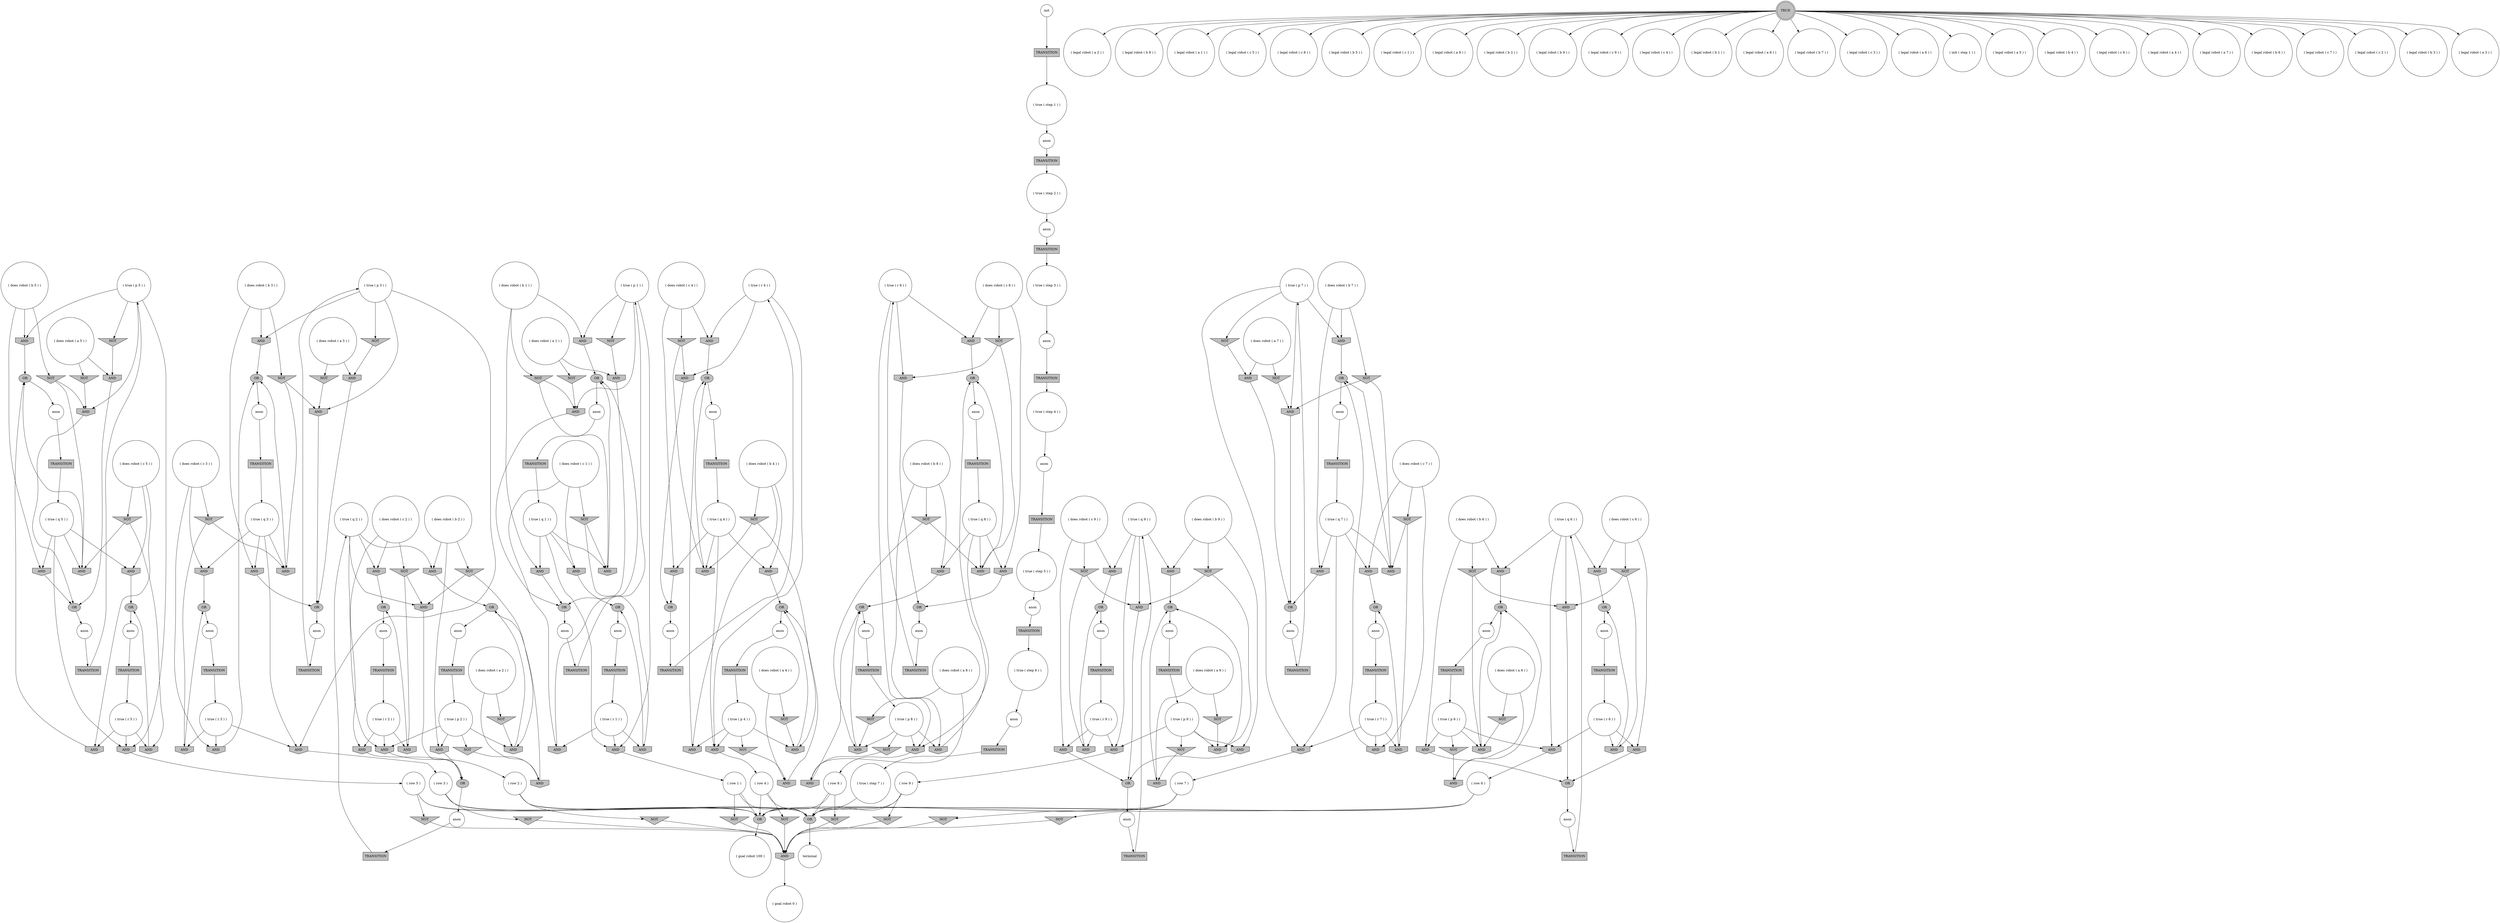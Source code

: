 digraph propNet
{
	"@24f87069"[shape=circle, style= filled, fillcolor=white, label="( row 6 )"]; "@24f87069"->"@7848d29a"; "@24f87069"->"@3a654e77"; "@24f87069"->"@5e2e0b63"; 
	"@752122d7"[shape=circle, style= filled, fillcolor=white, label="( true ( q 9 ) )"]; "@752122d7"->"@6b839a22"; "@752122d7"->"@77b752cf"; "@752122d7"->"@7b6ae0b2"; "@752122d7"->"@4098dfd3"; 
	"@3c0a9c27"[shape=invtriangle, style= filled, fillcolor=grey, label="NOT"]; "@3c0a9c27"->"@5c91e33c"; 
	"@6264ed21"[shape=invhouse, style= filled, fillcolor=grey, label="AND"]; "@6264ed21"->"@454767b9"; 
	"@74faba27"[shape=invtriangle, style= filled, fillcolor=grey, label="NOT"]; "@74faba27"->"@27dee71a"; 
	"@518168b2"[shape=circle, style= filled, fillcolor=white, label="anon"]; "@518168b2"->"@634bd4eb"; 
	"@397b7f4c"[shape=ellipse, style= filled, fillcolor=grey, label="OR"]; "@397b7f4c"->"@5ae2740f"; 
	"@29d97642"[shape=circle, style= filled, fillcolor=white, label="( does robot ( c 5 ) )"]; "@29d97642"->"@52cf550f"; "@29d97642"->"@742c9d7d"; "@29d97642"->"@682ec68b"; 
	"@347a7586"[shape=box, style= filled, fillcolor=grey, label="TRANSITION"]; "@347a7586"->"@746ab4a7"; 
	"@305460f6"[shape=invhouse, style= filled, fillcolor=grey, label="AND"]; "@305460f6"->"@6bfe05f4"; 
	"@7b6ae0b2"[shape=invhouse, style= filled, fillcolor=grey, label="AND"]; "@7b6ae0b2"->"@70c6b3f7"; 
	"@44fdd771"[shape=box, style= filled, fillcolor=grey, label="TRANSITION"]; "@44fdd771"->"@8e5e447"; 
	"@6e99fc76"[shape=circle, style= filled, fillcolor=white, label="( true ( p 3 ) )"]; "@6e99fc76"->"@d57f8d3"; "@6e99fc76"->"@7327ae6b"; "@6e99fc76"->"@6b5638a"; "@6e99fc76"->"@6b8dc72c"; 
	"@10bcf083"[shape=invtriangle, style= filled, fillcolor=grey, label="NOT"]; "@10bcf083"->"@6452310a"; 
	"@6bfe05f4"[shape=ellipse, style= filled, fillcolor=grey, label="OR"]; "@6bfe05f4"->"@72390d8f"; 
	"@758de09"[shape=box, style= filled, fillcolor=grey, label="TRANSITION"]; "@758de09"->"@4742e848"; 
	"@6e3afd5"[shape=circle, style= filled, fillcolor=white, label="( legal robot ( a 2 ) )"]; 
	"@54f3d86c"[shape=invhouse, style= filled, fillcolor=grey, label="AND"]; "@54f3d86c"->"@3865a7c4"; 
	"@14c02506"[shape=ellipse, style= filled, fillcolor=grey, label="OR"]; "@14c02506"->"@52beb78e"; 
	"@5cc0755a"[shape=circle, style= filled, fillcolor=white, label="( true ( p 9 ) )"]; "@5cc0755a"->"@7b6ae0b2"; "@5cc0755a"->"@3c0a9c27"; "@5cc0755a"->"@6f2ebdd1"; "@5cc0755a"->"@1965978c"; 
	"@67ef6bbf"[shape=invhouse, style= filled, fillcolor=grey, label="AND"]; "@67ef6bbf"->"@162708e8"; 
	"@25403a6f"[shape=invtriangle, style= filled, fillcolor=grey, label="NOT"]; "@25403a6f"->"@1bbc6084"; 
	"@642e0260"[shape=ellipse, style= filled, fillcolor=grey, label="OR"]; "@642e0260"->"@89e2002"; 
	"@263e301e"[shape=circle, style= filled, fillcolor=white, label="( does robot ( b 2 ) )"]; "@263e301e"->"@3cc9152f"; "@263e301e"->"@554401c0"; "@263e301e"->"@54d647f5"; 
	"@6cb0e9eb"[shape=circle, style= filled, fillcolor=white, label="( does robot ( c 3 ) )"]; "@6cb0e9eb"->"@76f6896b"; "@6cb0e9eb"->"@6538b017"; "@6cb0e9eb"->"@70b0702f"; 
	"@28d364fd"[shape=ellipse, style= filled, fillcolor=grey, label="OR"]; "@28d364fd"->"@4e8b32fb"; 
	"@6753607e"[shape=circle, style= filled, fillcolor=white, label="anon"]; "@6753607e"->"@44483faa"; 
	"@23ca4f4f"[shape=ellipse, style= filled, fillcolor=grey, label="OR"]; "@23ca4f4f"->"@371cdde4"; 
	"@7848d29a"[shape=invtriangle, style= filled, fillcolor=grey, label="NOT"]; "@7848d29a"->"@27dee71a"; 
	"@345e8175"[shape=box, style= filled, fillcolor=grey, label="TRANSITION"]; "@345e8175"->"@96f3ed8"; 
	"@5c70db4d"[shape=invhouse, style= filled, fillcolor=grey, label="AND"]; "@5c70db4d"->"@28d364fd"; 
	"@6b5638a"[shape=invhouse, style= filled, fillcolor=grey, label="AND"]; "@6b5638a"->"@279de6fb"; 
	"@6b8dc72c"[shape=invhouse, style= filled, fillcolor=grey, label="AND"]; "@6b8dc72c"->"@35e5a199"; 
	"@754b5f19"[shape=box, style= filled, fillcolor=grey, label="TRANSITION"]; "@754b5f19"->"@19fdd417"; 
	"@334d405b"[shape=circle, style= filled, fillcolor=white, label="( legal robot ( b 8 ) )"]; 
	"@27dee71a"[shape=invhouse, style= filled, fillcolor=grey, label="AND"]; "@27dee71a"->"@4f9cd877"; 
	"@6dce5d71"[shape=box, style= filled, fillcolor=grey, label="TRANSITION"]; "@6dce5d71"->"@178afde8"; 
	"@5cb9c2b4"[shape=circle, style= filled, fillcolor=white, label="anon"]; "@5cb9c2b4"->"@6dce5d71"; 
	"@6e0bdf85"[shape=invhouse, style= filled, fillcolor=grey, label="AND"]; "@6e0bdf85"->"@3d77a4f5"; 
	"@73787cd6"[shape=circle, style= filled, fillcolor=white, label="( true ( p 1 ) )"]; "@73787cd6"->"@305460f6"; "@73787cd6"->"@744553ac"; "@73787cd6"->"@2c8633e1"; "@73787cd6"->"@6b52bdbf"; 
	"@6a9aebf8"[shape=invhouse, style= filled, fillcolor=grey, label="AND"]; "@6a9aebf8"->"@22dd297c"; 
	"@4b412a03"[shape=circle, style= filled, fillcolor=white, label="( does robot ( b 1 ) )"]; "@4b412a03"->"@305460f6"; "@4b412a03"->"@2e2a95bb"; "@4b412a03"->"@232d518e"; 
	"@4b4b9070"[shape=circle, style= filled, fillcolor=white, label="( legal robot ( a 1 ) )"]; 
	"@6b1705bf"[shape=box, style= filled, fillcolor=grey, label="TRANSITION"]; "@6b1705bf"->"@6be04fe1"; 
	"@7fa961de"[shape=ellipse, style= filled, fillcolor=grey, label="OR"]; "@7fa961de"->"@4958774c"; 
	"@5a92df1a"[shape=circle, style= filled, fillcolor=white, label="( legal robot ( c 5 ) )"]; 
	"@21ded493"[shape=doublecircle, style= filled, fillcolor=grey, label="TRUE"]; "@21ded493"->"@5a92df1a"; "@21ded493"->"@5a7d55e7"; "@21ded493"->"@5f24c755"; "@21ded493"->"@6423c0bd"; "@21ded493"->"@4863d07f"; "@21ded493"->"@1c12f9d"; "@21ded493"->"@9207a8b"; "@21ded493"->"@6742eba7"; "@21ded493"->"@2b893f20"; "@21ded493"->"@679ace3f"; "@21ded493"->"@6e3afd5"; "@21ded493"->"@1b61ae5a"; "@21ded493"->"@321ced51"; "@21ded493"->"@911a011"; "@21ded493"->"@110d66fa"; "@21ded493"->"@4e2ccc7b"; "@21ded493"->"@4df7cfae"; "@21ded493"->"@645abf3c"; "@21ded493"->"@5efbb285"; "@21ded493"->"@29fda4c1"; "@21ded493"->"@334d405b"; "@21ded493"->"@2c561044"; "@21ded493"->"@14bc30ad"; "@21ded493"->"@3f8f6434"; "@21ded493"->"@5e856a7a"; "@21ded493"->"@4b4b9070"; "@21ded493"->"@4f1fb87d"; "@21ded493"->"@4645f719"; 
	"@2e2a95bb"[shape=invhouse, style= filled, fillcolor=grey, label="AND"]; "@2e2a95bb"->"@337b6f68"; 
	"@14f0fa28"[shape=circle, style= filled, fillcolor=white, label="( true ( q 1 ) )"]; "@14f0fa28"->"@6f624059"; "@14f0fa28"->"@283dd358"; "@14f0fa28"->"@2e2a95bb"; "@14f0fa28"->"@2c8633e1"; 
	"@27509e78"[shape=box, style= filled, fillcolor=grey, label="TRANSITION"]; "@27509e78"->"@74e50395"; 
	"@1965978c"[shape=invhouse, style= filled, fillcolor=grey, label="AND"]; "@1965978c"->"@1118b490"; 
	"@4e86ecca"[shape=invtriangle, style= filled, fillcolor=grey, label="NOT"]; "@4e86ecca"->"@27dee71a"; 
	"@304a6504"[shape=circle, style= filled, fillcolor=white, label="anon"]; "@304a6504"->"@1dd3ec72"; 
	"@62bce68e"[shape=invhouse, style= filled, fillcolor=grey, label="AND"]; "@62bce68e"->"@22dd297c"; 
	"@26d7950d"[shape=invhouse, style= filled, fillcolor=grey, label="AND"]; "@26d7950d"->"@454767b9"; 
	"@37c81ba"[shape=ellipse, style= filled, fillcolor=grey, label="OR"]; "@37c81ba"->"@6328dc1f"; 
	"@682ec68b"[shape=invhouse, style= filled, fillcolor=grey, label="AND"]; "@682ec68b"->"@14c02506"; 
	"@3a854a76"[shape=circle, style= filled, fillcolor=white, label="( true ( r 9 ) )"]; "@3a854a76"->"@7b6ae0b2"; "@3a854a76"->"@1ea27a60"; "@3a854a76"->"@697bbc44"; 
	"@2b893f20"[shape=circle, style= filled, fillcolor=white, label="( legal robot ( c 4 ) )"]; 
	"@7d96bc0d"[shape=invhouse, style= filled, fillcolor=grey, label="AND"]; "@7d96bc0d"->"@37c81ba"; 
	"@b393afc"[shape=circle, style= filled, fillcolor=white, label="( row 7 )"]; "@b393afc"->"@74faba27"; "@b393afc"->"@3a654e77"; "@b393afc"->"@5e2e0b63"; 
	"@24e1e7e8"[shape=invtriangle, style= filled, fillcolor=grey, label="NOT"]; "@24e1e7e8"->"@6e03ce5d"; 
	"@32830928"[shape=invhouse, style= filled, fillcolor=grey, label="AND"]; "@32830928"->"@162708e8"; 
	"@6538b017"[shape=invhouse, style= filled, fillcolor=grey, label="AND"]; "@6538b017"->"@4931b366"; 
	"@6e03ce5d"[shape=invhouse, style= filled, fillcolor=grey, label="AND"]; "@6e03ce5d"->"@482bc000"; 
	"@1b61ae5a"[shape=circle, style= filled, fillcolor=white, label="( legal robot ( a 8 ) )"]; 
	"@5f717b35"[shape=circle, style= filled, fillcolor=white, label="( true ( q 8 ) )"]; "@5f717b35"->"@2baf4a4a"; "@5f717b35"->"@13a7c3b9"; "@5f717b35"->"@484c15cd"; "@5f717b35"->"@630cd066"; 
	"@77324fc2"[shape=invtriangle, style= filled, fillcolor=grey, label="NOT"]; "@77324fc2"->"@27dee71a"; 
	"@5df91314"[shape=circle, style= filled, fillcolor=white, label="anon"]; "@5df91314"->"@62225a59"; 
	"@55a0eb24"[shape=circle, style= filled, fillcolor=white, label="( true ( r 3 ) )"]; "@55a0eb24"->"@4f955775"; "@55a0eb24"->"@76f6896b"; "@55a0eb24"->"@6b8dc72c"; 
	"@3cc9152f"[shape=invtriangle, style= filled, fillcolor=grey, label="NOT"]; "@3cc9152f"->"@6078498"; "@3cc9152f"->"@358ddfd6"; 
	"@745d0eaf"[shape=invhouse, style= filled, fillcolor=grey, label="AND"]; "@745d0eaf"->"@454767b9"; 
	"@19fdd417"[shape=circle, style= filled, fillcolor=white, label="( true ( r 8 ) )"]; "@19fdd417"->"@3ea07b48"; "@19fdd417"->"@5c70db4d"; "@19fdd417"->"@630cd066"; 
	"@6a685e5c"[shape=circle, style= filled, fillcolor=white, label="( does robot ( a 9 ) )"]; "@6a685e5c"->"@6a0b2097"; "@6a685e5c"->"@5c91e33c"; 
	"@44483faa"[shape=box, style= filled, fillcolor=grey, label="TRANSITION"]; "@44483faa"->"@69b3af04"; 
	"@70c6b3f7"[shape=circle, style= filled, fillcolor=white, label="( row 9 )"]; "@70c6b3f7"->"@3a654e77"; "@70c6b3f7"->"@a333509"; "@70c6b3f7"->"@5e2e0b63"; 
	"@3325baa9"[shape=circle, style= filled, fillcolor=white, label="( true ( q 4 ) )"]; "@3325baa9"->"@46091c2c"; "@3325baa9"->"@7c67ea36"; "@3325baa9"->"@71f7162"; "@3325baa9"->"@6fb9bb73"; 
	"@29fda4c1"[shape=circle, style= filled, fillcolor=white, label="( legal robot ( a 4 ) )"]; 
	"@77b752cf"[shape=invhouse, style= filled, fillcolor=grey, label="AND"]; "@77b752cf"->"@f8baa15"; 
	"@1674ba21"[shape=invhouse, style= filled, fillcolor=grey, label="AND"]; "@1674ba21"->"@1ae3c86b"; 
	"@32217c29"[shape=box, style= filled, fillcolor=grey, label="TRANSITION"]; "@32217c29"->"@73787cd6"; 
	"@3675de9f"[shape=circle, style= filled, fillcolor=white, label="( does robot ( c 6 ) )"]; "@3675de9f"->"@29c356d3"; "@3675de9f"->"@4c56666d"; "@3675de9f"->"@6075526a"; 
	"@3865a7c4"[shape=circle, style= filled, fillcolor=white, label="( row 5 )"]; "@3865a7c4"->"@81286b1"; "@3865a7c4"->"@3a654e77"; "@3865a7c4"->"@5e2e0b63"; 
	"@9aed039"[shape=invhouse, style= filled, fillcolor=grey, label="AND"]; "@9aed039"->"@28d364fd"; 
	"@249dd170"[shape=circle, style= filled, fillcolor=white, label="( does robot ( c 9 ) )"]; "@249dd170"->"@77b752cf"; "@249dd170"->"@1ea27a60"; "@249dd170"->"@772432af"; 
	"@13a7c3b9"[shape=invhouse, style= filled, fillcolor=grey, label="AND"]; "@13a7c3b9"->"@23ca4f4f"; 
	"@65ce9dc5"[shape=circle, style= filled, fillcolor=white, label="anon"]; "@65ce9dc5"->"@41943c9b"; 
	"@3c6185d5"[shape=box, style= filled, fillcolor=grey, label="TRANSITION"]; "@3c6185d5"->"@188424ad"; 
	"@454767b9"[shape=ellipse, style= filled, fillcolor=grey, label="OR"]; "@454767b9"->"@52eac637"; 
	"@4e1dc1b3"[shape=box, style= filled, fillcolor=grey, label="TRANSITION"]; "@4e1dc1b3"->"@55b86414"; 
	"@7f749872"[shape=circle, style= filled, fillcolor=white, label="( true ( r 5 ) )"]; "@7f749872"->"@1d17b521"; "@7f749872"->"@54f3d86c"; "@7f749872"->"@682ec68b"; 
	"@6fa77d0e"[shape=circle, style= filled, fillcolor=white, label="anon"]; "@6fa77d0e"->"@53b9cb54"; 
	"@88cfe5"[shape=circle, style= filled, fillcolor=white, label="( does robot ( b 9 ) )"]; "@88cfe5"->"@6b839a22"; "@88cfe5"->"@1608c3a9"; "@88cfe5"->"@6f2ebdd1"; 
	"@6ccf2f3f"[shape=circle, style= filled, fillcolor=white, label="anon"]; "@6ccf2f3f"->"@32217c29"; 
	"@6b839a22"[shape=invhouse, style= filled, fillcolor=grey, label="AND"]; "@6b839a22"->"@1118b490"; 
	"@653498ff"[shape=invhouse, style= filled, fillcolor=grey, label="AND"]; "@653498ff"->"@482bc000"; 
	"@110d66fa"[shape=circle, style= filled, fillcolor=white, label="( legal robot ( a 6 ) )"]; 
	"@579b9163"[shape=circle, style= filled, fillcolor=white, label="( true ( step 4 ) )"]; "@579b9163"->"@3ad89c2e"; 
	"@4742e848"[shape=circle, style= filled, fillcolor=white, label="( true ( r 4 ) )"]; "@4742e848"->"@301a89bf"; "@4742e848"->"@46091c2c"; "@4742e848"->"@75efa13d"; 
	"@4e2ccc7b"[shape=circle, style= filled, fillcolor=white, label="( init ( step 1 ) )"]; 
	"@765b53f"[shape=circle, style= filled, fillcolor=white, label="( true ( step 1 ) )"]; "@765b53f"->"@518168b2"; 
	"@42127ae0"[shape=invtriangle, style= filled, fillcolor=grey, label="NOT"]; "@42127ae0"->"@744553ac"; 
	"@3ea07b48"[shape=invhouse, style= filled, fillcolor=grey, label="AND"]; "@3ea07b48"->"@397b7f4c"; 
	"@4dd070a"[shape=circle, style= filled, fillcolor=white, label="( does robot ( b 8 ) )"]; "@4dd070a"->"@13a7c3b9"; "@4dd070a"->"@4af92404"; "@4dd070a"->"@9aed039"; 
	"@4f004432"[shape=ellipse, style= filled, fillcolor=grey, label="OR"]; "@4f004432"->"@1a7d5723"; 
	"@89e2002"[shape=circle, style= filled, fillcolor=white, label="anon"]; "@89e2002"->"@28207f19"; 
	"@35e5a199"[shape=circle, style= filled, fillcolor=white, label="( row 3 )"]; "@35e5a199"->"@19daf980"; "@35e5a199"->"@3a654e77"; "@35e5a199"->"@5e2e0b63"; 
	"@6075526a"[shape=invhouse, style= filled, fillcolor=grey, label="AND"]; "@6075526a"->"@5fd824ba"; 
	"@5fd824ba"[shape=ellipse, style= filled, fillcolor=grey, label="OR"]; "@5fd824ba"->"@6753607e"; 
	"@301a89bf"[shape=invhouse, style= filled, fillcolor=grey, label="AND"]; "@301a89bf"->"@6704f612"; 
	"@52eac637"[shape=circle, style= filled, fillcolor=white, label="anon"]; "@52eac637"->"@345e8175"; 
	"@ad31191"[shape=invhouse, style= filled, fillcolor=grey, label="AND"]; "@ad31191"->"@12e42531"; 
	"@74e50395"[shape=circle, style= filled, fillcolor=white, label="( true ( q 2 ) )"]; "@74e50395"->"@6078498"; "@74e50395"->"@7d96bc0d"; "@74e50395"->"@6e0bdf85"; "@74e50395"->"@554401c0"; 
	"@5e856a7a"[shape=circle, style= filled, fillcolor=white, label="( legal robot ( c 2 ) )"]; 
	"@76f6896b"[shape=invhouse, style= filled, fillcolor=grey, label="AND"]; "@76f6896b"->"@7fa961de"; 
	"@43cb8a76"[shape=invtriangle, style= filled, fillcolor=grey, label="NOT"]; "@43cb8a76"->"@67ef6bbf"; "@43cb8a76"->"@1674ba21"; 
	"@23fc8b48"[shape=circle, style= filled, fillcolor=white, label="( row 1 )"]; "@23fc8b48"->"@4e86ecca"; "@23fc8b48"->"@3a654e77"; "@23fc8b48"->"@5e2e0b63"; 
	"@3c107a8b"[shape=circle, style= filled, fillcolor=white, label="anon"]; "@3c107a8b"->"@769c50f7"; 
	"@3be17418"[shape=circle, style= filled, fillcolor=white, label="( true ( p 6 ) )"]; "@3be17418"->"@5ddd5a7b"; "@3be17418"->"@38f94b03"; "@3be17418"->"@6e03ce5d"; "@3be17418"->"@2217c56e"; 
	"@3ebc4d82"[shape=invhouse, style= filled, fillcolor=grey, label="AND"]; "@3ebc4d82"->"@642e0260"; 
	"@1087c4f7"[shape=box, style= filled, fillcolor=grey, label="TRANSITION"]; "@1087c4f7"->"@14f0fa28"; 
	"@2baf4a4a"[shape=invhouse, style= filled, fillcolor=grey, label="AND"]; "@2baf4a4a"->"@28d364fd"; 
	"@e6032ce"[shape=invhouse, style= filled, fillcolor=grey, label="AND"]; "@e6032ce"->"@279de6fb"; 
	"@76b74c94"[shape=circle, style= filled, fillcolor=white, label="anon"]; "@76b74c94"->"@269981eb"; 
	"@6d7856e3"[shape=box, style= filled, fillcolor=grey, label="TRANSITION"]; "@6d7856e3"->"@44a41e10"; 
	"@742c9d7d"[shape=invtriangle, style= filled, fillcolor=grey, label="NOT"]; "@742c9d7d"->"@3d25cb47"; "@742c9d7d"->"@1d17b521"; 
	"@7c04c56f"[shape=ellipse, style= filled, fillcolor=grey, label="OR"]; "@7c04c56f"->"@1d3e3a05"; 
	"@3d4332b2"[shape=invtriangle, style= filled, fillcolor=grey, label="NOT"]; "@3d4332b2"->"@4581bcf2"; "@3d4332b2"->"@6b5638a"; 
	"@787fd76e"[shape=circle, style= filled, fillcolor=white, label="anon"]; "@787fd76e"->"@4ad422bd"; 
	"@1c12f9d"[shape=circle, style= filled, fillcolor=white, label="( legal robot ( b 2 ) )"]; 
	"@60532d42"[shape=ellipse, style= filled, fillcolor=grey, label="OR"]; "@60532d42"->"@74c07975"; 
	"@482bc000"[shape=ellipse, style= filled, fillcolor=grey, label="OR"]; "@482bc000"->"@304a6504"; 
	"@4af92404"[shape=invtriangle, style= filled, fillcolor=grey, label="NOT"]; "@4af92404"->"@2baf4a4a"; "@4af92404"->"@2aaba910"; 
	"@4098dfd3"[shape=invhouse, style= filled, fillcolor=grey, label="AND"]; "@4098dfd3"->"@60532d42"; 
	"@2d34ccac"[shape=box, style= filled, fillcolor=grey, label="TRANSITION"]; "@2d34ccac"->"@5cc0755a"; 
	"@321ced51"[shape=circle, style= filled, fillcolor=white, label="( legal robot ( b 7 ) )"]; 
	"@50adaa1d"[shape=circle, style= filled, fillcolor=white, label="anon"]; "@50adaa1d"->"@758de09"; 
	"@a333509"[shape=invtriangle, style= filled, fillcolor=grey, label="NOT"]; "@a333509"->"@27dee71a"; 
	"@7b59c304"[shape=circle, style= filled, fillcolor=white, label="( does robot ( a 1 ) )"]; "@7b59c304"->"@5277da5"; "@7b59c304"->"@42127ae0"; 
	"@6b52bdbf"[shape=invtriangle, style= filled, fillcolor=grey, label="NOT"]; "@6b52bdbf"->"@5277da5"; 
	"@337b6f68"[shape=ellipse, style= filled, fillcolor=grey, label="OR"]; "@337b6f68"->"@6ccf2f3f"; 
	"@911a011"[shape=circle, style= filled, fillcolor=white, label="( legal robot ( c 3 ) )"]; 
	"@75efa13d"[shape=invhouse, style= filled, fillcolor=grey, label="AND"]; "@75efa13d"->"@22a63fe8"; 
	"@6f624059"[shape=invhouse, style= filled, fillcolor=grey, label="AND"]; "@6f624059"->"@6bfe05f4"; 
	"@1bbc6084"[shape=invhouse, style= filled, fillcolor=grey, label="AND"]; "@1bbc6084"->"@642e0260"; 
	"@5b5924a3"[shape=circle, style= filled, fillcolor=white, label="init"]; "@5b5924a3"->"@3974782f"; 
	"@22dd297c"[shape=ellipse, style= filled, fillcolor=grey, label="OR"]; "@22dd297c"->"@65ce9dc5"; 
	"@322c2ddd"[shape=invhouse, style= filled, fillcolor=grey, label="AND"]; "@322c2ddd"->"@279de6fb"; 
	"@645abf3c"[shape=circle, style= filled, fillcolor=white, label="( legal robot ( b 4 ) )"]; 
	"@38f94b03"[shape=invhouse, style= filled, fillcolor=grey, label="AND"]; "@38f94b03"->"@7c04c56f"; 
	"@4931b366"[shape=ellipse, style= filled, fillcolor=grey, label="OR"]; "@4931b366"->"@5df91314"; 
	"@375576c4"[shape=circle, style= filled, fillcolor=white, label="( true ( r 2 ) )"]; "@375576c4"->"@62ea9dd9"; "@375576c4"->"@6e0bdf85"; "@375576c4"->"@7a0e27c6"; 
	"@3a654e77"[shape=ellipse, style= filled, fillcolor=grey, label="OR"]; "@3a654e77"->"@51028494"; 
	"@71f7162"[shape=invhouse, style= filled, fillcolor=grey, label="AND"]; "@71f7162"->"@6704f612"; 
	"@8e5e447"[shape=circle, style= filled, fillcolor=white, label="( true ( step 3 ) )"]; "@8e5e447"->"@3c107a8b"; 
	"@188424ad"[shape=circle, style= filled, fillcolor=white, label="( true ( step 5 ) )"]; "@188424ad"->"@6f7f0411"; 
	"@12e42531"[shape=ellipse, style= filled, fillcolor=grey, label="OR"]; "@12e42531"->"@4045bda7"; 
	"@4e868079"[shape=invhouse, style= filled, fillcolor=grey, label="AND"]; "@4e868079"->"@2f225aee"; 
	"@4ad422bd"[shape=box, style= filled, fillcolor=grey, label="TRANSITION"]; "@4ad422bd"->"@75627611"; 
	"@4892ad1b"[shape=invhouse, style= filled, fillcolor=grey, label="AND"]; "@4892ad1b"->"@b393afc"; 
	"@371cdde4"[shape=circle, style= filled, fillcolor=white, label="anon"]; "@371cdde4"->"@397f6d6"; 
	"@65694763"[shape=box, style= filled, fillcolor=grey, label="TRANSITION"]; "@65694763"->"@5f717b35"; 
	"@22a63fe8"[shape=ellipse, style= filled, fillcolor=grey, label="OR"]; "@22a63fe8"->"@50adaa1d"; 
	"@397f6d6"[shape=box, style= filled, fillcolor=grey, label="TRANSITION"]; "@397f6d6"->"@6be86f52"; 
	"@11667308"[shape=invhouse, style= filled, fillcolor=grey, label="AND"]; "@11667308"->"@6704f612"; 
	"@4e8b32fb"[shape=circle, style= filled, fillcolor=white, label="anon"]; "@4e8b32fb"->"@65694763"; 
	"@6cf662b4"[shape=circle, style= filled, fillcolor=white, label="anon"]; "@6cf662b4"->"@2d34ccac"; 
	"@4c56666d"[shape=invtriangle, style= filled, fillcolor=grey, label="NOT"]; "@4c56666d"->"@570aa4d0"; "@4c56666d"->"@3c5ea542"; 
	"@6fb9bb73"[shape=invhouse, style= filled, fillcolor=grey, label="AND"]; "@6fb9bb73"->"@22a63fe8"; 
	"@2885432f"[shape=box, style= filled, fillcolor=grey, label="TRANSITION"]; "@2885432f"->"@3e2fc85"; 
	"@6078498"[shape=invhouse, style= filled, fillcolor=grey, label="AND"]; "@6078498"->"@4f004432"; 
	"@1118b490"[shape=ellipse, style= filled, fillcolor=grey, label="OR"]; "@1118b490"->"@6cf662b4"; 
	"@5a7d55e7"[shape=circle, style= filled, fillcolor=white, label="( legal robot ( c 8 ) )"]; 
	"@4674b826"[shape=invhouse, style= filled, fillcolor=grey, label="AND"]; "@4674b826"->"@1ae3c86b"; 
	"@1a4b50ac"[shape=circle, style= filled, fillcolor=white, label="anon"]; "@1a4b50ac"->"@42479576"; 
	"@6b404342"[shape=circle, style= filled, fillcolor=white, label="( does robot ( b 6 ) )"]; "@6b404342"->"@653498ff"; "@6b404342"->"@38f94b03"; "@6b404342"->"@47ffd910"; 
	"@55b86414"[shape=circle, style= filled, fillcolor=white, label="( true ( step 6 ) )"]; "@55b86414"->"@425f2a35"; 
	"@738c2576"[shape=invtriangle, style= filled, fillcolor=grey, label="NOT"]; "@738c2576"->"@75efa13d"; "@738c2576"->"@71f7162"; 
	"@2aaba910"[shape=invhouse, style= filled, fillcolor=grey, label="AND"]; "@2aaba910"->"@23ca4f4f"; 
	"@42479576"[shape=box, style= filled, fillcolor=grey, label="TRANSITION"]; "@42479576"->"@3a854a76"; 
	"@1d17b521"[shape=invhouse, style= filled, fillcolor=grey, label="AND"]; "@1d17b521"->"@469d59b0"; 
	"@70b0702f"[shape=invtriangle, style= filled, fillcolor=grey, label="NOT"]; "@70b0702f"->"@4f955775"; "@70b0702f"->"@4581bcf2"; 
	"@358ddfd6"[shape=invhouse, style= filled, fillcolor=grey, label="AND"]; "@358ddfd6"->"@2f225aee"; 
	"@785187dd"[shape=invhouse, style= filled, fillcolor=grey, label="AND"]; "@785187dd"->"@6bfe05f4"; 
	"@4f955775"[shape=invhouse, style= filled, fillcolor=grey, label="AND"]; "@4f955775"->"@4931b366"; 
	"@19daf980"[shape=invtriangle, style= filled, fillcolor=grey, label="NOT"]; "@19daf980"->"@27dee71a"; 
	"@3d59bb64"[shape=box, style= filled, fillcolor=grey, label="TRANSITION"]; "@3d59bb64"->"@375576c4"; 
	"@469d59b0"[shape=ellipse, style= filled, fillcolor=grey, label="OR"]; "@469d59b0"->"@46b5608"; 
	"@1608c3a9"[shape=invtriangle, style= filled, fillcolor=grey, label="NOT"]; "@1608c3a9"->"@4098dfd3"; "@1608c3a9"->"@1965978c"; 
	"@be26f07"[shape=circle, style= filled, fillcolor=white, label="( does robot ( b 4 ) )"]; "@be26f07"->"@7c67ea36"; "@be26f07"->"@11667308"; "@be26f07"->"@3ee73aa9"; 
	"@5277da5"[shape=invhouse, style= filled, fillcolor=grey, label="AND"]; "@5277da5"->"@337b6f68"; 
	"@3c84b1fb"[shape=circle, style= filled, fillcolor=white, label="( true ( p 4 ) )"]; "@3c84b1fb"->"@46091c2c"; "@3c84b1fb"->"@25403a6f"; "@3c84b1fb"->"@11667308"; "@3c84b1fb"->"@3ebc4d82"; 
	"@2c8633e1"[shape=invhouse, style= filled, fillcolor=grey, label="AND"]; "@2c8633e1"->"@23fc8b48"; 
	"@6704f612"[shape=ellipse, style= filled, fillcolor=grey, label="OR"]; "@6704f612"->"@76b74c94"; 
	"@2c561044"[shape=circle, style= filled, fillcolor=white, label="( legal robot ( a 7 ) )"]; 
	"@66828c9a"[shape=invtriangle, style= filled, fillcolor=grey, label="NOT"]; "@66828c9a"->"@2aaba910"; 
	"@1fc4cb88"[shape=circle, style= filled, fillcolor=white, label="( does robot ( a 2 ) )"]; "@1fc4cb88"->"@310e5e03"; "@1fc4cb88"->"@4e868079"; 
	"@3e2fc85"[shape=circle, style= filled, fillcolor=white, label="( true ( q 5 ) )"]; "@3e2fc85"->"@3d25cb47"; "@3e2fc85"->"@52cf550f"; "@3e2fc85"->"@6264ed21"; "@3e2fc85"->"@54f3d86c"; 
	"@427c0834"[shape=invhouse, style= filled, fillcolor=grey, label="AND"]; "@427c0834"->"@14c02506"; 
	"@331439e5"[shape=circle, style= filled, fillcolor=white, label="( does robot ( c 2 ) )"]; "@331439e5"->"@62ea9dd9"; "@331439e5"->"@7d96bc0d"; "@331439e5"->"@75d3c00"; 
	"@4f1fb87d"[shape=circle, style= filled, fillcolor=white, label="( legal robot ( b 3 ) )"]; 
	"@1f24f829"[shape=circle, style= filled, fillcolor=white, label="( row 4 )"]; "@1f24f829"->"@3a654e77"; "@1f24f829"->"@77324fc2"; "@1f24f829"->"@5e2e0b63"; 
	"@72fe4b0b"[shape=circle, style= filled, fillcolor=white, label="( does robot ( c 1 ) )"]; "@72fe4b0b"->"@6d1ef2bf"; "@72fe4b0b"->"@283dd358"; "@72fe4b0b"->"@785187dd"; 
	"@54d647f5"[shape=invhouse, style= filled, fillcolor=grey, label="AND"]; "@54d647f5"->"@4f004432"; 
	"@630cd066"[shape=invhouse, style= filled, fillcolor=grey, label="AND"]; "@630cd066"->"@185f8f75"; 
	"@62225a59"[shape=box, style= filled, fillcolor=grey, label="TRANSITION"]; "@62225a59"->"@55a0eb24"; 
	"@53b9cb54"[shape=box, style= filled, fillcolor=grey, label="TRANSITION"]; "@53b9cb54"->"@6e99fc76"; 
	"@1ae3c86b"[shape=ellipse, style= filled, fillcolor=grey, label="OR"]; "@1ae3c86b"->"@607af697"; 
	"@5c91e33c"[shape=invhouse, style= filled, fillcolor=grey, label="AND"]; "@5c91e33c"->"@1118b490"; 
	"@425f2a35"[shape=circle, style= filled, fillcolor=white, label="anon"]; "@425f2a35"->"@6b1705bf"; 
	"@4863d07f"[shape=circle, style= filled, fillcolor=white, label="( legal robot ( a 9 ) )"]; 
	"@3ad89c2e"[shape=circle, style= filled, fillcolor=white, label="anon"]; "@3ad89c2e"->"@3c6185d5"; 
	"@9207a8b"[shape=circle, style= filled, fillcolor=white, label="( legal robot ( b 9 ) )"]; 
	"@7c23ea0c"[shape=invtriangle, style= filled, fillcolor=grey, label="NOT"]; "@7c23ea0c"->"@27dee71a"; 
	"@3d25cb47"[shape=invhouse, style= filled, fillcolor=grey, label="AND"]; "@3d25cb47"->"@14c02506"; 
	"@5ddd5a7b"[shape=invhouse, style= filled, fillcolor=grey, label="AND"]; "@5ddd5a7b"->"@24f87069"; 
	"@6742eba7"[shape=circle, style= filled, fillcolor=white, label="( legal robot ( c 9 ) )"]; 
	"@75627611"[shape=circle, style= filled, fillcolor=white, label="( true ( p 2 ) )"]; "@75627611"->"@6e0bdf85"; "@75627611"->"@56b2382e"; "@75627611"->"@54d647f5"; "@75627611"->"@358ddfd6"; 
	"@ac1b453"[shape=circle, style= filled, fillcolor=white, label="( does robot ( c 4 ) )"]; "@ac1b453"->"@301a89bf"; "@ac1b453"->"@738c2576"; "@ac1b453"->"@6fb9bb73"; 
	"@4045bda7"[shape=circle, style= filled, fillcolor=white, label="anon"]; "@4045bda7"->"@787c33b"; 
	"@4f9cd877"[shape=circle, style= filled, fillcolor=white, label="( goal robot 0 )"]; 
	"@73e5ce92"[shape=invtriangle, style= filled, fillcolor=grey, label="NOT"]; "@73e5ce92"->"@3d25cb47"; "@73e5ce92"->"@745d0eaf"; 
	"@7c67ea36"[shape=invhouse, style= filled, fillcolor=grey, label="AND"]; "@7c67ea36"->"@642e0260"; 
	"@62ea9dd9"[shape=invhouse, style= filled, fillcolor=grey, label="AND"]; "@62ea9dd9"->"@4f004432"; 
	"@4df7cfae"[shape=circle, style= filled, fillcolor=white, label="( legal robot ( a 5 ) )"]; 
	"@1d3e3a05"[shape=circle, style= filled, fillcolor=white, label="anon"]; "@1d3e3a05"->"@347a7586"; 
	"@81286b1"[shape=invtriangle, style= filled, fillcolor=grey, label="NOT"]; "@81286b1"->"@27dee71a"; 
	"@96f3ed8"[shape=circle, style= filled, fillcolor=white, label="( true ( p 5 ) )"]; "@96f3ed8"->"@745d0eaf"; "@96f3ed8"->"@3c32bc0b"; "@96f3ed8"->"@427c0834"; "@96f3ed8"->"@54f3d86c"; 
	"@772432af"[shape=invtriangle, style= filled, fillcolor=grey, label="NOT"]; "@772432af"->"@697bbc44"; "@772432af"->"@4098dfd3"; 
	"@38a71a80"[shape=invtriangle, style= filled, fillcolor=grey, label="NOT"]; "@38a71a80"->"@1674ba21"; "@38a71a80"->"@62bce68e"; 
	"@20edc0e3"[shape=circle, style= filled, fillcolor=white, label="( goal robot 100 )"]; 
	"@29c356d3"[shape=invhouse, style= filled, fillcolor=grey, label="AND"]; "@29c356d3"->"@7c04c56f"; 
	"@269981eb"[shape=box, style= filled, fillcolor=grey, label="TRANSITION"]; "@269981eb"->"@3325baa9"; 
	"@14bc30ad"[shape=circle, style= filled, fillcolor=white, label="( legal robot ( b 6 ) )"]; 
	"@178afde8"[shape=circle, style= filled, fillcolor=white, label="( true ( p 7 ) )"]; "@178afde8"->"@4892ad1b"; "@178afde8"->"@67ef6bbf"; "@178afde8"->"@10bcf083"; "@178afde8"->"@59aafe69"; 
	"@46a2ca3e"[shape=invhouse, style= filled, fillcolor=grey, label="AND"]; "@46a2ca3e"->"@482bc000"; 
	"@313428df"[shape=circle, style= filled, fillcolor=white, label="( does robot ( a 3 ) )"]; "@313428df"->"@322c2ddd"; "@313428df"->"@576761b5"; 
	"@554401c0"[shape=invhouse, style= filled, fillcolor=grey, label="AND"]; "@554401c0"->"@2f225aee"; 
	"@78d39270"[shape=invtriangle, style= filled, fillcolor=grey, label="NOT"]; "@78d39270"->"@27dee71a"; 
	"@74c07975"[shape=circle, style= filled, fillcolor=white, label="anon"]; "@74c07975"->"@7790893a"; 
	"@4581bcf2"[shape=invhouse, style= filled, fillcolor=grey, label="AND"]; "@4581bcf2"->"@7fa961de"; 
	"@52cd7b0c"[shape=circle, style= filled, fillcolor=white, label="( true ( q 3 ) )"]; "@52cd7b0c"->"@e6032ce"; "@52cd7b0c"->"@6538b017"; "@52cd7b0c"->"@4581bcf2"; "@52cd7b0c"->"@6b8dc72c"; 
	"@4645f719"[shape=circle, style= filled, fillcolor=white, label="( legal robot ( a 3 ) )"]; 
	"@5e2e0b63"[shape=ellipse, style= filled, fillcolor=grey, label="OR"]; "@5e2e0b63"->"@20edc0e3"; 
	"@13d20ed4"[shape=circle, style= filled, fillcolor=white, label="( does robot ( b 7 ) )"]; "@13d20ed4"->"@32830928"; "@13d20ed4"->"@43cb8a76"; "@13d20ed4"->"@59aafe69"; 
	"@283dd358"[shape=invhouse, style= filled, fillcolor=grey, label="AND"]; "@283dd358"->"@12e42531"; 
	"@5f24c755"[shape=circle, style= filled, fillcolor=white, label="( legal robot ( b 5 ) )"]; 
	"@6423c0bd"[shape=circle, style= filled, fillcolor=white, label="( legal robot ( c 1 ) )"]; 
	"@7b2b6acf"[shape=circle, style= filled, fillcolor=white, label="( does robot ( c 8 ) )"]; "@7b2b6acf"->"@530e09b9"; "@7b2b6acf"->"@484c15cd"; "@7b2b6acf"->"@5c70db4d"; 
	"@27264c24"[shape=circle, style= filled, fillcolor=white, label="( true ( r 1 ) )"]; "@27264c24"->"@ad31191"; "@27264c24"->"@2c8633e1"; "@27264c24"->"@785187dd"; 
	"@59aafe69"[shape=invhouse, style= filled, fillcolor=grey, label="AND"]; "@59aafe69"->"@1ae3c86b"; 
	"@7a0e27c6"[shape=invhouse, style= filled, fillcolor=grey, label="AND"]; "@7a0e27c6"->"@37c81ba"; 
	"@b53b63f"[shape=circle, style= filled, fillcolor=white, label="( does robot ( a 6 ) )"]; "@b53b63f"->"@24e1e7e8"; "@b53b63f"->"@46a2ca3e"; 
	"@2c2fb8d6"[shape=circle, style= filled, fillcolor=white, label="anon"]; "@2c2fb8d6"->"@44fdd771"; 
	"@162708e8"[shape=ellipse, style= filled, fillcolor=grey, label="OR"]; "@162708e8"->"@5cb9c2b4"; 
	"@6d1ef2bf"[shape=invtriangle, style= filled, fillcolor=grey, label="NOT"]; "@6d1ef2bf"->"@6f624059"; "@6d1ef2bf"->"@ad31191"; 
	"@7c36deae"[shape=invtriangle, style= filled, fillcolor=grey, label="NOT"]; "@7c36deae"->"@745d0eaf"; 
	"@1ea27a60"[shape=invhouse, style= filled, fillcolor=grey, label="AND"]; "@1ea27a60"->"@60532d42"; 
	"@51028494"[shape=circle, style= filled, fillcolor=white, label="terminal"]; 
	"@744553ac"[shape=invhouse, style= filled, fillcolor=grey, label="AND"]; "@744553ac"->"@337b6f68"; 
	"@679ace3f"[shape=circle, style= filled, fillcolor=white, label="( legal robot ( b 1 ) )"]; 
	"@28207f19"[shape=box, style= filled, fillcolor=grey, label="TRANSITION"]; "@28207f19"->"@3c84b1fb"; 
	"@2217c56e"[shape=invtriangle, style= filled, fillcolor=grey, label="NOT"]; "@2217c56e"->"@46a2ca3e"; 
	"@3c5ea542"[shape=invhouse, style= filled, fillcolor=grey, label="AND"]; "@3c5ea542"->"@5fd824ba"; 
	"@69a597f8"[shape=box, style= filled, fillcolor=grey, label="TRANSITION"]; "@69a597f8"->"@7f749872"; 
	"@41943c9b"[shape=box, style= filled, fillcolor=grey, label="TRANSITION"]; "@41943c9b"->"@5fc4a746"; 
	"@7655b137"[shape=circle, style= filled, fillcolor=white, label="( does robot ( b 5 ) )"]; "@7655b137"->"@73e5ce92"; "@7655b137"->"@6264ed21"; "@7655b137"->"@427c0834"; 
	"@46091c2c"[shape=invhouse, style= filled, fillcolor=grey, label="AND"]; "@46091c2c"->"@1f24f829"; 
	"@509cdbbc"[shape=circle, style= filled, fillcolor=white, label="( true ( step 2 ) )"]; "@509cdbbc"->"@2c2fb8d6"; 
	"@5fc4a746"[shape=circle, style= filled, fillcolor=white, label="( true ( r 7 ) )"]; "@5fc4a746"->"@4892ad1b"; "@5fc4a746"->"@62bce68e"; "@5fc4a746"->"@4674b826"; 
	"@607af697"[shape=circle, style= filled, fillcolor=white, label="anon"]; "@607af697"->"@6d7856e3"; 
	"@1a7d5723"[shape=circle, style= filled, fillcolor=white, label="anon"]; "@1a7d5723"->"@27509e78"; 
	"@7327ae6b"[shape=invtriangle, style= filled, fillcolor=grey, label="NOT"]; "@7327ae6b"->"@322c2ddd"; 
	"@56b2382e"[shape=invtriangle, style= filled, fillcolor=grey, label="NOT"]; "@56b2382e"->"@4e868079"; 
	"@6f7f0411"[shape=circle, style= filled, fillcolor=white, label="anon"]; "@6f7f0411"->"@4e1dc1b3"; 
	"@6452310a"[shape=invhouse, style= filled, fillcolor=grey, label="AND"]; "@6452310a"->"@162708e8"; 
	"@185f8f75"[shape=circle, style= filled, fillcolor=white, label="( row 8 )"]; "@185f8f75"->"@78d39270"; "@185f8f75"->"@3a654e77"; "@185f8f75"->"@5e2e0b63"; 
	"@75d3c00"[shape=invtriangle, style= filled, fillcolor=grey, label="NOT"]; "@75d3c00"->"@6078498"; "@75d3c00"->"@7a0e27c6"; 
	"@47908a5c"[shape=invhouse, style= filled, fillcolor=grey, label="AND"]; "@47908a5c"->"@23ca4f4f"; 
	"@310e5e03"[shape=invtriangle, style= filled, fillcolor=grey, label="NOT"]; "@310e5e03"->"@358ddfd6"; 
	"@6be86f52"[shape=circle, style= filled, fillcolor=white, label="( true ( p 8 ) )"]; "@6be86f52"->"@5a310256"; "@6be86f52"->"@2aaba910"; "@6be86f52"->"@9aed039"; "@6be86f52"->"@630cd066"; 
	"@279de6fb"[shape=ellipse, style= filled, fillcolor=grey, label="OR"]; "@279de6fb"->"@6fa77d0e"; 
	"@570aa4d0"[shape=invhouse, style= filled, fillcolor=grey, label="AND"]; "@570aa4d0"->"@7c04c56f"; 
	"@44a41e10"[shape=circle, style= filled, fillcolor=white, label="( true ( q 7 ) )"]; "@44a41e10"->"@4892ad1b"; "@44a41e10"->"@1674ba21"; "@44a41e10"->"@32830928"; "@44a41e10"->"@6a9aebf8"; 
	"@9064b42"[shape=circle, style= filled, fillcolor=white, label="( does robot ( a 5 ) )"]; "@9064b42"->"@7c36deae"; "@9064b42"->"@26d7950d"; 
	"@576761b5"[shape=invtriangle, style= filled, fillcolor=grey, label="NOT"]; "@576761b5"->"@6b5638a"; 
	"@232d518e"[shape=invtriangle, style= filled, fillcolor=grey, label="NOT"]; "@232d518e"->"@6f624059"; "@232d518e"->"@744553ac"; 
	"@3d77a4f5"[shape=circle, style= filled, fillcolor=white, label="( row 2 )"]; "@3d77a4f5"->"@7c23ea0c"; "@3d77a4f5"->"@3a654e77"; "@3d77a4f5"->"@5e2e0b63"; 
	"@60fa1d75"[shape=circle, style= filled, fillcolor=white, label="( does robot ( c 7 ) )"]; "@60fa1d75"->"@6a9aebf8"; "@60fa1d75"->"@38a71a80"; "@60fa1d75"->"@4674b826"; 
	"@6be04fe1"[shape=circle, style= filled, fillcolor=white, label="( true ( step 7 ) )"]; "@6be04fe1"->"@3a654e77"; 
	"@5ae2740f"[shape=circle, style= filled, fillcolor=white, label="anon"]; "@5ae2740f"->"@754b5f19"; 
	"@769c50f7"[shape=box, style= filled, fillcolor=grey, label="TRANSITION"]; "@769c50f7"->"@579b9163"; 
	"@6f2ebdd1"[shape=invhouse, style= filled, fillcolor=grey, label="AND"]; "@6f2ebdd1"->"@60532d42"; 
	"@62cde898"[shape=box, style= filled, fillcolor=grey, label="TRANSITION"]; "@62cde898"->"@52cd7b0c"; 
	"@634bd4eb"[shape=box, style= filled, fillcolor=grey, label="TRANSITION"]; "@634bd4eb"->"@509cdbbc"; 
	"@2f225aee"[shape=ellipse, style= filled, fillcolor=grey, label="OR"]; "@2f225aee"->"@787fd76e"; 
	"@7790893a"[shape=box, style= filled, fillcolor=grey, label="TRANSITION"]; "@7790893a"->"@752122d7"; 
	"@3c32bc0b"[shape=invtriangle, style= filled, fillcolor=grey, label="NOT"]; "@3c32bc0b"->"@26d7950d"; 
	"@46b5608"[shape=circle, style= filled, fillcolor=white, label="anon"]; "@46b5608"->"@69a597f8"; 
	"@f8baa15"[shape=ellipse, style= filled, fillcolor=grey, label="OR"]; "@f8baa15"->"@1a4b50ac"; 
	"@530e09b9"[shape=invtriangle, style= filled, fillcolor=grey, label="NOT"]; "@530e09b9"->"@2baf4a4a"; "@530e09b9"->"@3ea07b48"; 
	"@6a0b2097"[shape=invtriangle, style= filled, fillcolor=grey, label="NOT"]; "@6a0b2097"->"@1965978c"; 
	"@5a310256"[shape=invtriangle, style= filled, fillcolor=grey, label="NOT"]; "@5a310256"->"@47908a5c"; 
	"@52cf550f"[shape=invhouse, style= filled, fillcolor=grey, label="AND"]; "@52cf550f"->"@469d59b0"; 
	"@697bbc44"[shape=invhouse, style= filled, fillcolor=grey, label="AND"]; "@697bbc44"->"@f8baa15"; 
	"@77c219c"[shape=circle, style= filled, fillcolor=white, label="( does robot ( a 8 ) )"]; "@77c219c"->"@47908a5c"; "@77c219c"->"@66828c9a"; 
	"@52beb78e"[shape=circle, style= filled, fillcolor=white, label="anon"]; "@52beb78e"->"@2885432f"; 
	"@3974782f"[shape=box, style= filled, fillcolor=grey, label="TRANSITION"]; "@3974782f"->"@765b53f"; 
	"@3ee73aa9"[shape=invtriangle, style= filled, fillcolor=grey, label="NOT"]; "@3ee73aa9"->"@71f7162"; "@3ee73aa9"->"@3ebc4d82"; 
	"@4aca53ad"[shape=circle, style= filled, fillcolor=white, label="( does robot ( a 4 ) )"]; "@4aca53ad"->"@1bbc6084"; "@4aca53ad"->"@293ba937"; 
	"@69b3af04"[shape=circle, style= filled, fillcolor=white, label="( true ( r 6 ) )"]; "@69b3af04"->"@5ddd5a7b"; "@69b3af04"->"@29c356d3"; "@69b3af04"->"@3c5ea542"; 
	"@5efbb285"[shape=circle, style= filled, fillcolor=white, label="( legal robot ( c 6 ) )"]; 
	"@293ba937"[shape=invtriangle, style= filled, fillcolor=grey, label="NOT"]; "@293ba937"->"@3ebc4d82"; 
	"@d57f8d3"[shape=invhouse, style= filled, fillcolor=grey, label="AND"]; "@d57f8d3"->"@7fa961de"; 
	"@746ab4a7"[shape=circle, style= filled, fillcolor=white, label="( true ( q 6 ) )"]; "@746ab4a7"->"@5ddd5a7b"; "@746ab4a7"->"@653498ff"; "@746ab4a7"->"@570aa4d0"; "@746ab4a7"->"@6075526a"; 
	"@3f8f6434"[shape=circle, style= filled, fillcolor=white, label="( legal robot ( c 7 ) )"]; 
	"@4958774c"[shape=circle, style= filled, fillcolor=white, label="anon"]; "@4958774c"->"@62cde898"; 
	"@7bc70866"[shape=circle, style= filled, fillcolor=white, label="( does robot ( a 7 ) )"]; "@7bc70866"->"@47f8a006"; "@7bc70866"->"@6452310a"; 
	"@1dd3ec72"[shape=box, style= filled, fillcolor=grey, label="TRANSITION"]; "@1dd3ec72"->"@3be17418"; 
	"@787c33b"[shape=box, style= filled, fillcolor=grey, label="TRANSITION"]; "@787c33b"->"@27264c24"; 
	"@484c15cd"[shape=invhouse, style= filled, fillcolor=grey, label="AND"]; "@484c15cd"->"@397b7f4c"; 
	"@47f8a006"[shape=invtriangle, style= filled, fillcolor=grey, label="NOT"]; "@47f8a006"->"@67ef6bbf"; 
	"@6328dc1f"[shape=circle, style= filled, fillcolor=white, label="anon"]; "@6328dc1f"->"@3d59bb64"; 
	"@72390d8f"[shape=circle, style= filled, fillcolor=white, label="anon"]; "@72390d8f"->"@1087c4f7"; 
	"@47ffd910"[shape=invtriangle, style= filled, fillcolor=grey, label="NOT"]; "@47ffd910"->"@570aa4d0"; "@47ffd910"->"@6e03ce5d"; 
	"@443fdee7"[shape=circle, style= filled, fillcolor=white, label="( does robot ( b 3 ) )"]; "@443fdee7"->"@e6032ce"; "@443fdee7"->"@d57f8d3"; "@443fdee7"->"@3d4332b2"; 
}